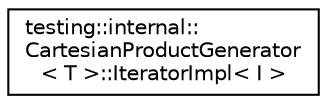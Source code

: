 digraph "Graphical Class Hierarchy"
{
 // INTERACTIVE_SVG=YES
 // LATEX_PDF_SIZE
  edge [fontname="Helvetica",fontsize="10",labelfontname="Helvetica",labelfontsize="10"];
  node [fontname="Helvetica",fontsize="10",shape=record];
  rankdir="LR";
  Node0 [label="testing::internal::\lCartesianProductGenerator\l\< T \>::IteratorImpl\< I \>",height=0.2,width=0.4,color="black", fillcolor="white", style="filled",URL="$db/d77/classtesting_1_1internal_1_1_cartesian_product_generator_1_1_iterator_impl.html",tooltip=" "];
}
